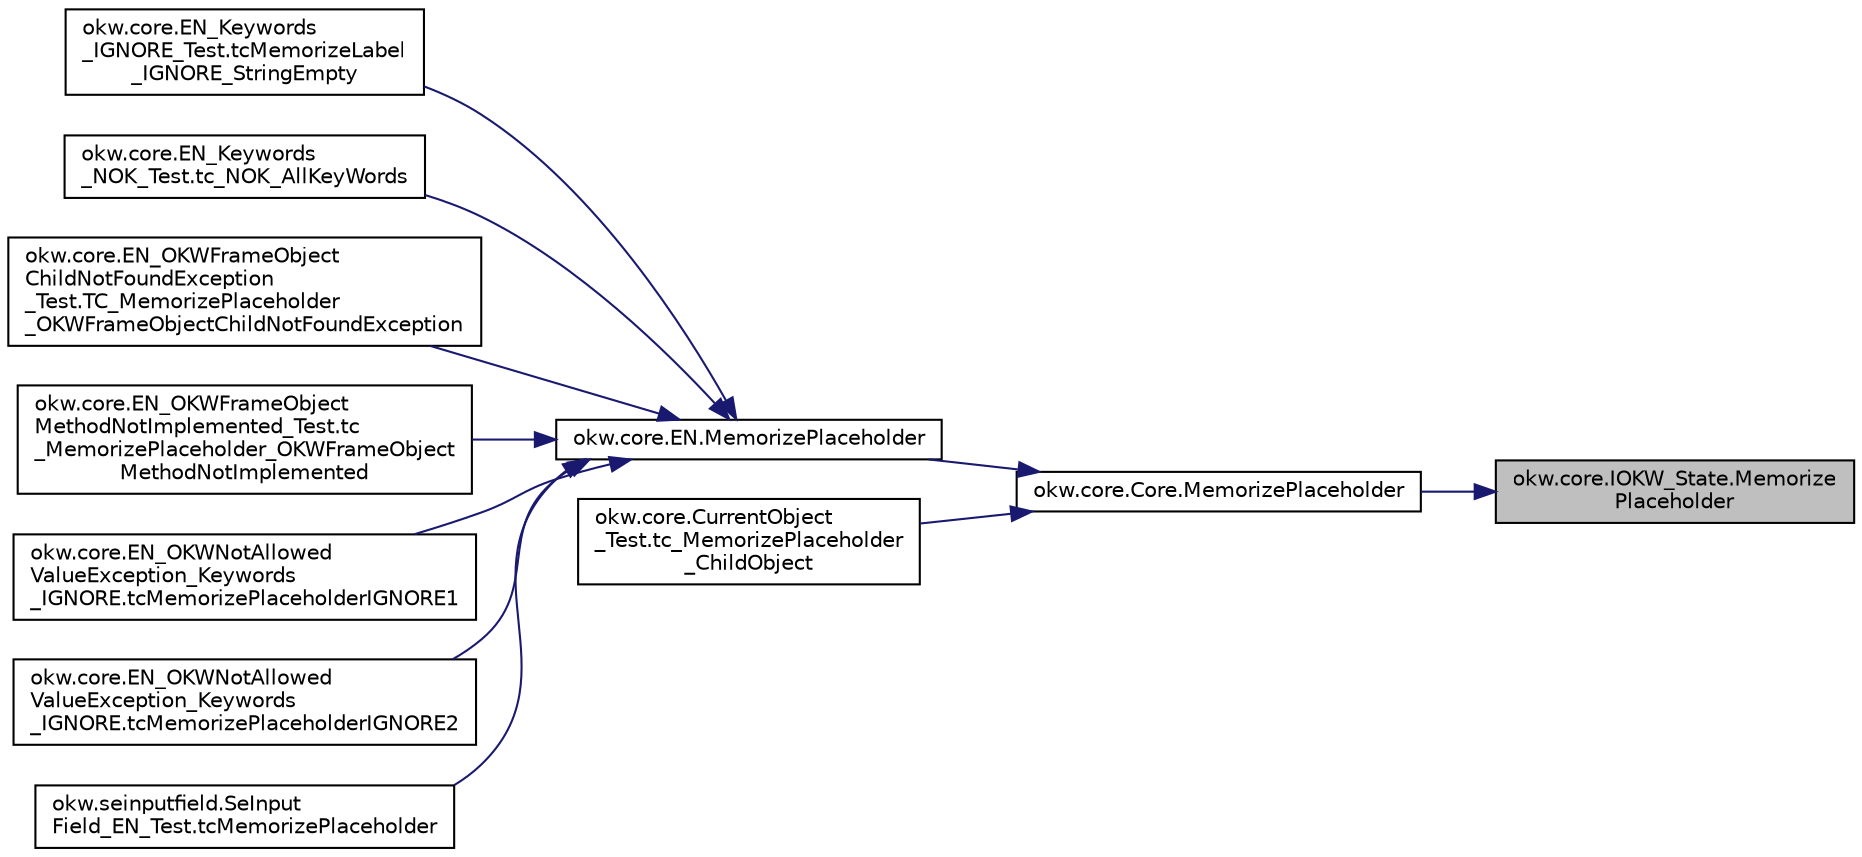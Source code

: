 digraph "okw.core.IOKW_State.MemorizePlaceholder"
{
 // INTERACTIVE_SVG=YES
 // LATEX_PDF_SIZE
  edge [fontname="Helvetica",fontsize="10",labelfontname="Helvetica",labelfontsize="10"];
  node [fontname="Helvetica",fontsize="10",shape=record];
  rankdir="RL";
  Node1260 [label="okw.core.IOKW_State.Memorize\lPlaceholder",height=0.2,width=0.4,color="black", fillcolor="grey75", style="filled", fontcolor="black",tooltip="Speirchert den aktuellen Wert der Platzhalters, und legt diesen unter fpsMemKeyName ab."];
  Node1260 -> Node1261 [dir="back",color="midnightblue",fontsize="10",style="solid",fontname="Helvetica"];
  Node1261 [label="okw.core.Core.MemorizePlaceholder",height=0.2,width=0.4,color="black", fillcolor="white", style="filled",URL="$classokw_1_1core_1_1_core.html#a5f007ae79e3d319dd205ac60a060e16b",tooltip="Speirchert den aktuellen Wert der Platzhalters, und legt diesen unter fpsMemKeyName ab."];
  Node1261 -> Node1262 [dir="back",color="midnightblue",fontsize="10",style="solid",fontname="Helvetica"];
  Node1262 [label="okw.core.EN.MemorizePlaceholder",height=0.2,width=0.4,color="black", fillcolor="white", style="filled",URL="$classokw_1_1core_1_1_e_n.html#a42fab4331baad9e351962365e5f648ce",tooltip="Speirchert den aktuellen Wert der Etikette, und legt diesen unter fpsMemKeyName ab."];
  Node1262 -> Node1263 [dir="back",color="midnightblue",fontsize="10",style="solid",fontname="Helvetica"];
  Node1263 [label="okw.core.EN_Keywords\l_IGNORE_Test.tcMemorizeLabel\l_IGNORE_StringEmpty",height=0.2,width=0.4,color="black", fillcolor="white", style="filled",URL="$classokw_1_1core_1_1_e_n___keywords___i_g_n_o_r_e___test.html#a8e5ee6c91e29ab77bec0cceba823379b",tooltip=" "];
  Node1262 -> Node1264 [dir="back",color="midnightblue",fontsize="10",style="solid",fontname="Helvetica"];
  Node1264 [label="okw.core.EN_Keywords\l_NOK_Test.tc_NOK_AllKeyWords",height=0.2,width=0.4,color="black", fillcolor="white", style="filled",URL="$classokw_1_1core_1_1_e_n___keywords___n_o_k___test.html#a81a960a2341dfb0e27da7871291c84dc",tooltip="Prüft methoden aufruf für einen einfachen Click."];
  Node1262 -> Node1265 [dir="back",color="midnightblue",fontsize="10",style="solid",fontname="Helvetica"];
  Node1265 [label="okw.core.EN_OKWFrameObject\lChildNotFoundException\l_Test.TC_MemorizePlaceholder\l_OKWFrameObjectChildNotFoundException",height=0.2,width=0.4,color="black", fillcolor="white", style="filled",URL="$classokw_1_1core_1_1_e_n___o_k_w_frame_object_child_not_found_exception___test.html#a0a304cdd897dea71f78183dfce38f334",tooltip="Prüft ob die Ausnahme OKWFrameObjectChildNotFoundException durch MemorizePlaceholder ausgelöst wird,..."];
  Node1262 -> Node1266 [dir="back",color="midnightblue",fontsize="10",style="solid",fontname="Helvetica"];
  Node1266 [label="okw.core.EN_OKWFrameObject\lMethodNotImplemented_Test.tc\l_MemorizePlaceholder_OKWFrameObject\lMethodNotImplemented",height=0.2,width=0.4,color="black", fillcolor="white", style="filled",URL="$classokw_1_1core_1_1_e_n___o_k_w_frame_object_method_not_implemented___test.html#aab9bf3249a4d0b0e15a8b5d9c591850e",tooltip="Prüft ob die Ausnahme OKWFrameObjectMethodNotImplemented von MemorizePlaceholder( FN,..."];
  Node1262 -> Node1267 [dir="back",color="midnightblue",fontsize="10",style="solid",fontname="Helvetica"];
  Node1267 [label="okw.core.EN_OKWNotAllowed\lValueException_Keywords\l_IGNORE.tcMemorizePlaceholderIGNORE1",height=0.2,width=0.4,color="black", fillcolor="white", style="filled",URL="$classokw_1_1core_1_1_e_n___o_k_w_not_allowed_value_exception___keywords___i_g_n_o_r_e.html#a2a74391733b8c3131e625559e3adc26b",tooltip="Prüft ob \"${IGNORE} \" die Ausnahme okw.exceptions.OKWNotAllowedValueException auslöst."];
  Node1262 -> Node1268 [dir="back",color="midnightblue",fontsize="10",style="solid",fontname="Helvetica"];
  Node1268 [label="okw.core.EN_OKWNotAllowed\lValueException_Keywords\l_IGNORE.tcMemorizePlaceholderIGNORE2",height=0.2,width=0.4,color="black", fillcolor="white", style="filled",URL="$classokw_1_1core_1_1_e_n___o_k_w_not_allowed_value_exception___keywords___i_g_n_o_r_e.html#aac81dc3f89dd8f9417932076fccf6030",tooltip="Prüft ob \"\"${IGNORE}${TCN}\" die Ausnahme okw.exceptions.OKWNotAllowedValueException auslöst."];
  Node1262 -> Node1269 [dir="back",color="midnightblue",fontsize="10",style="solid",fontname="Helvetica"];
  Node1269 [label="okw.seinputfield.SeInput\lField_EN_Test.tcMemorizePlaceholder",height=0.2,width=0.4,color="black", fillcolor="white", style="filled",URL="$classokw_1_1seinputfield_1_1_se_input_field___e_n___test.html#a9dd8dbc137a0f6ab8d87e8d38689c12d",tooltip="Testet ob das Schlüsselwort MemorizePlaceholder( FN, MemKey ) der Klasse SeInputText implementiert is..."];
  Node1261 -> Node1270 [dir="back",color="midnightblue",fontsize="10",style="solid",fontname="Helvetica"];
  Node1270 [label="okw.core.CurrentObject\l_Test.tc_MemorizePlaceholder\l_ChildObject",height=0.2,width=0.4,color="black", fillcolor="white", style="filled",URL="$classokw_1_1core_1_1_current_object___test.html#a4fdb55b1d3766eb87352b0dd74d75a86",tooltip="Testziel: Prüft den Aufruf der Methode MemorizePlaceholder( FN, MemKey ) im ChildObject."];
}
